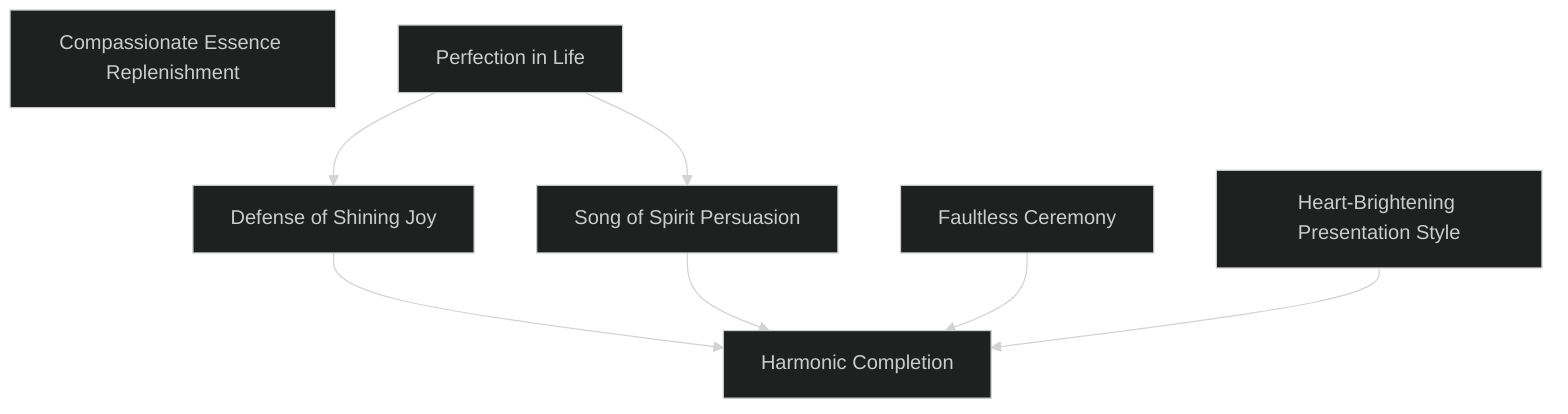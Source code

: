 ---
config:
  theme: dark
---
flowchart TD

    compassionate_essence_replenishment[Compassionate Essence Replenishment]
    click compassionate_essence_replenishment callback "
        Compassionate Essence Replenishment<br>
        <br>
        Cost: None<br>
        Duration: Permanent<br>
        Type: Special<br>
        Minimum Performance: 1<br>
        Minimum Essence: 2<br>
        Prerequisite Charms: None<br>
        <br>
        In many ways, Sidereals become the central figures
        in the lives of those around them — unrecognized,
        unknown, but nevertheless, the ones about whom events
        turn. When they call out for it, the world returns the
        love and service they have given it, offering its Essence
        to them freely. This Charm draws on the Exalt's ability
        to move through situations without taking overt action,
        encouraging spirits and the world to willingly take
        the actions she desires. It also draws on the sacrifices she
        makes, that the world should care for her so. Immediately
        after a successful roll using Compassion or
        immediately after a Performance roll that generated a
        significant surge of positive feeling toward the character,
        the Exalt regains twice her Compassion in motes of
        Essence, up to her normal maximum. There is no cost
        to use this Charm's effects - learning this Charm
        simply enhances the Exalt's capabilities.
        "

    perfection_in_life[Perfection in Life]
    click perfection_in_life callback "
        Perfection in Life<br>
        <br>
        Cost: 5 motes<br>
        Duration: One scene<br>
        Type: Simple<br>
        Minimum Performance: 2<br>
        Minimum Essence: 2<br>
        Prerequisite Charms: None<br>
        <br>
        Misery fills the world, but it is an incomplete fate.
        Characters with this Charm would sketch a life of sorrow
        as a broken pattern, full of pain, casting forth strands of
        effort, desire, hope and fear that reach for fulfillment.
        Those strands blunt themselves on weakness and circumstance
        but implicitly define the rest of the pattern —
        the perfection that that person's life could be. The Exalt
        can manipulate events to temporarily complete such
        patterns. This is the dance of Venus. His words and
        actions, though apparently mundane, purify and brighten
        the lives around him. The cadence of his movements and
        his speech brings joy to the world. Though not a dance
        by normal definitions, his actions radiate an artistic
        elegance and precision.
        The player rolls Charisma + Performance. For one
        scene, the character and everyone he interacts with gains 1
        temporary Willpower point. This can increase Willpower
        past its normal maximum, but it cannot increase temporary
        Willpower past the number of successes rolled. Beneficiaries
        also feel fulfilled and happy. No character can gain Will-
        power from this Charm more than once per day. Sidereal
        Exalted may always use their Compassion with this Charm.
        "

    defense_of_shining_joy[Defense of Shining Joy]
    perfection_in_life --> defense_of_shining_joy
    click defense_of_shining_joy callback "
        Defense of Shining Joy<br>
        <br>
        Cost: 5 motes, 1 Willpower<br>
        Duration: One scene<br>
        Type: Simple<br>
        Minimum Performance: 4<br>
        Minimum Essence: 3<br>
        Prerequisite Charms: Perfection in Life<br>
        <br>
        Infusing herself with the Essence of the dance, the
        character sees the perfect completion to every enemy
        attack. Matching her efforts to their own, she avoids all
        harm. For the remainder of the scene, the character can
        reflexively dodge any physical attack with her full Dexterity
        + Dodge or Dexterity + Performance dice pool.
        "

    song_of_spirit_persuasion[Song of Spirit Persuasion]
    perfection_in_life --> song_of_spirit_persuasion
    click song_of_spirit_persuasion callback "
        Song of Spirit Persuasion<br>
        <br>
        Cost: 5 motes, 1 Willpower<br>
        Duration: Instant<br>
        Type: Simple<br>
        Minimum Performance: 3<br>
        Minimum Essence: 2<br>
        Prerequisite Charms: Perfection in Life<br>
        <br>
        Singing in the language of the Old Realm - which
        she must, of course, know — the character answers the
        deepest fears and questions in a spirit or elemental's
        heart. As with the dance of Venus, she chooses her words
        and melody to complete that which is incomplete. In
        this fashion, she bends the spirit to her ends.
        The Sidereal's player makes a Manipulation + Performance
        roll against the spirit's Essence. It must be able
        to hear the song, although it need not be awake or
        present. On a success, the spirit becomes one of the
        character's allies. Spending experience points equal to
        the spirit's Essence makes this permanent. Otherwise,
        the spirit forgets the Exalt at the end of the story.
        Spirits of fire and wood, embodying life and passion,
        are particularly vulnerable to this technique. Add a +2
        difficulty penalty when entrancing spirits of earth, water
        and air.
        "

    faultless_ceremony[Faultless Ceremony]
    click faultless_ceremony callback "
        Faultless Ceremony<br>
        <br>
        Cost: 1 mote + 1 mote per target number reduction<br>
        Duration: One scene<br>
        Type: Simple<br>
        Minimum Performance: 3<br>
        Minimum Essence: 1<br>
        Prerequisite Charms: None<br>
        <br>
        The character closes the loose ends of fate, making a
        ceremony she participates in perfect and complete in the
        eyes of fate and the gods. Betrothals, funerals, banquets
        and other ceremonies all qualify. Her player rolls Charisma
        + Performance (as with a prayer roll, see Exalted,
        pp. 335-336) against a difficulty of (8 - the Resources cost
        of the ceremony). She adds her character's Essence in
        dice. She may lower the target number of this roll. Success
        provides a meaningful bias to fate, particularly in matters
        relevant to her caste. Thus, Chosen of Endings can easily
        arrange a smooth conclusion to a dead man's affairs, and
        the Chosen of Serenity can all but guarantee a couple's
        fertility. Active intervention from antagonists in Heaven
        or creatures outside of fate can muddle the result.
        "

    heart_brightening_presentation_style[Heart-Brightening Presentation Style]
    click heart_brightening_presentation_style callback "
        Heart-Brightening Presentation Style<br>
        <br>
        Cost: 2 motes per die<br>
        Duration: Instant<br>
        Type: Supplemental<br>
        Minimum Performance: 2<br>
        Minimum Essence: 2<br>
        Prerequisite Charms: None<br>
        <br>
        Every time an audience's trust in the character is
        about to falter, the Exalt adapts her approach to form a
        better answer to its members' needs and desires. The
        player can add dice up to her character's Essence to
        Presence, Performance, Bureaucracy and Socialize rolls.
        This Charm is explicitly permitted to be used in a Combo
        with Charms of other Abilities.
        Sidereal Exalted may always use their Compassion
        with this Charm.
        "

    harmonic_completion[Harmonic Completion]
    defense_of_shining_joy --> harmonic_completion
    song_of_spirit_persuasion --> harmonic_completion
    faultless_ceremony --> harmonic_completion
    heart_brightening_presentation_style --> harmonic_completion
    click harmonic_completion callback "
        Harmonic Completion<br>
        <br>
        Cost: 16 motes, 1 Willpower, 1 health level<br>
        Duration: Five days<br>
        Type: Simple<br>
        Minimum Performance: 5<br>
        Minimum Essence: 4<br>
        Prerequisite Charms: Defense of ShiningJoy, Song of Spirit Persuasion, Faultless Ceremony, Heart-Brightening Presentation Style<br>
        <br>
        This Charm uses a long prayer strip marked with the
        scripture of the Dancer. The character binds it around
        her eyes, whereupon it transforms into a band of starmetal
        and blue jade. (It still abides by the normal rules for
        prayer strip destruction.) For the duration of this effect,
        the Exalt is genuinely blind and takes a +2 difficulty
        penalty on appropriate rolls.<br>
        The words of a character employing Harmonic
        Completion sound to others like the affirmations and
        truths they have waited their entire lives to hear. Each
        comes across as a measured antidote to every trouble
        written in their history and fate. The Exalt receives a
        perfect success on all Performance rolls to influence
        mortals. Anyone, mortal or Exalted, who does not deliberately
        tune her out falls in love. Any non-extra character
        can reflexively tune her out when he senses this effect.
        This Charm imposes a difficulty penalty on all rolls to
        attack, dodge or otherwise influence the Sidereal equal
        to her Performance.
        "